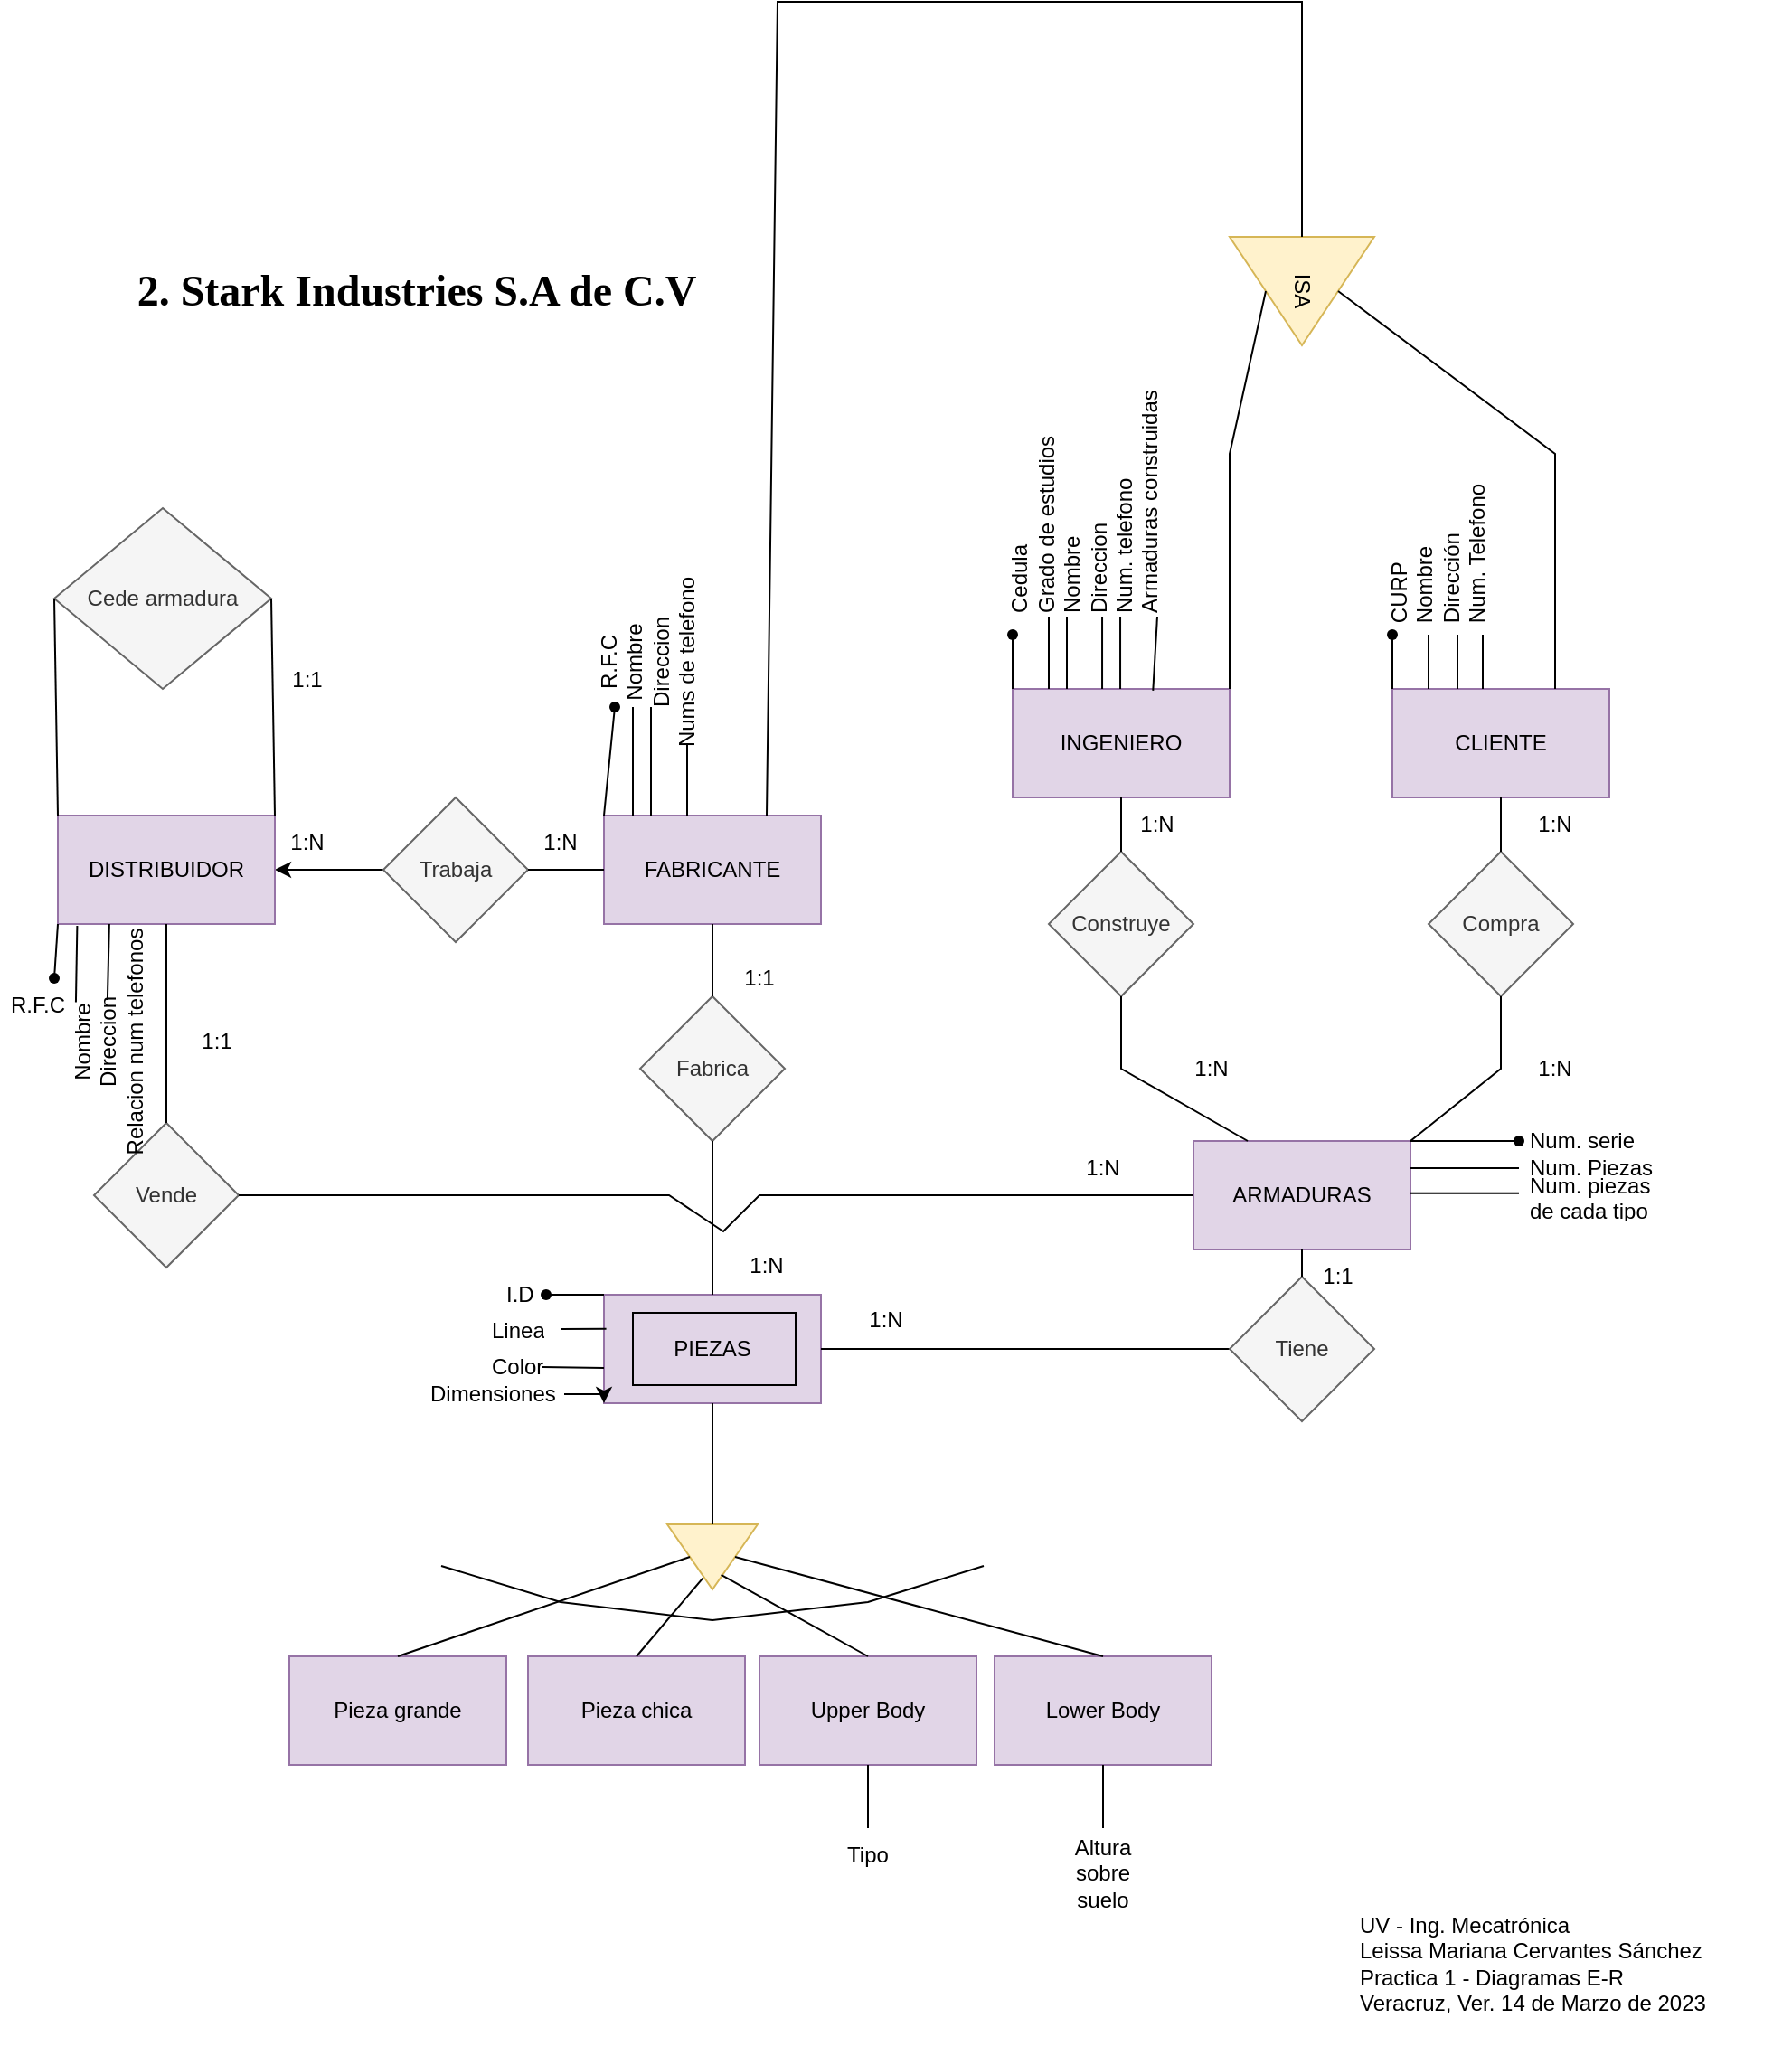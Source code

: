 <mxfile version="20.8.16" type="device"><diagram name="Página-1" id="n8ww2SVZyoyy_MRylzkf"><mxGraphModel dx="1815" dy="1663" grid="1" gridSize="10" guides="1" tooltips="1" connect="1" arrows="1" fold="1" page="1" pageScale="1" pageWidth="413" pageHeight="583" math="0" shadow="0"><root><mxCell id="0"/><mxCell id="1" parent="0"/><mxCell id="TxZ0YiIelBUZt2c2Kauk-1" value="FABRICANTE" style="rounded=0;whiteSpace=wrap;html=1;fillColor=#e1d5e7;strokeColor=#9673a6;" parent="1" vertex="1"><mxGeometry x="483" y="90" width="120" height="60" as="geometry"/></mxCell><mxCell id="TxZ0YiIelBUZt2c2Kauk-2" value="Fabrica" style="rhombus;whiteSpace=wrap;html=1;fillColor=#f5f5f5;fontColor=#333333;strokeColor=#666666;" parent="1" vertex="1"><mxGeometry x="503" y="190" width="80" height="80" as="geometry"/></mxCell><mxCell id="TxZ0YiIelBUZt2c2Kauk-3" value="PIEZAS" style="rounded=0;whiteSpace=wrap;html=1;fillColor=#e1d5e7;strokeColor=#9673a6;" parent="1" vertex="1"><mxGeometry x="483" y="355" width="120" height="60" as="geometry"/></mxCell><mxCell id="TxZ0YiIelBUZt2c2Kauk-4" value="" style="triangle;whiteSpace=wrap;html=1;rotation=90;fillColor=#fff2cc;strokeColor=#d6b656;" parent="1" vertex="1"><mxGeometry x="525" y="475" width="36" height="50" as="geometry"/></mxCell><mxCell id="TxZ0YiIelBUZt2c2Kauk-5" value="Pieza grande" style="rounded=0;whiteSpace=wrap;html=1;fillColor=#e1d5e7;strokeColor=#9673a6;" parent="1" vertex="1"><mxGeometry x="309" y="555" width="120" height="60" as="geometry"/></mxCell><mxCell id="TxZ0YiIelBUZt2c2Kauk-6" value="Pieza chica" style="whiteSpace=wrap;html=1;fillColor=#e1d5e7;strokeColor=#9673a6;" parent="1" vertex="1"><mxGeometry x="441" y="555" width="120" height="60" as="geometry"/></mxCell><mxCell id="TxZ0YiIelBUZt2c2Kauk-8" value="Upper Body" style="rounded=0;whiteSpace=wrap;html=1;fillColor=#e1d5e7;strokeColor=#9673a6;" parent="1" vertex="1"><mxGeometry x="569" y="555" width="120" height="60" as="geometry"/></mxCell><mxCell id="TxZ0YiIelBUZt2c2Kauk-9" value="Lower Body" style="rounded=0;whiteSpace=wrap;html=1;fillColor=#e1d5e7;strokeColor=#9673a6;" parent="1" vertex="1"><mxGeometry x="699" y="555" width="120" height="60" as="geometry"/></mxCell><mxCell id="TxZ0YiIelBUZt2c2Kauk-11" value="" style="endArrow=none;html=1;rounded=0;entryX=0.5;entryY=1;entryDx=0;entryDy=0;exitX=0.5;exitY=0;exitDx=0;exitDy=0;" parent="1" target="TxZ0YiIelBUZt2c2Kauk-4" edge="1"><mxGeometry width="50" height="50" relative="1" as="geometry"><mxPoint x="369" y="555" as="sourcePoint"/><mxPoint x="669" y="405" as="targetPoint"/></mxGeometry></mxCell><mxCell id="TxZ0YiIelBUZt2c2Kauk-12" value="" style="endArrow=none;html=1;rounded=0;exitX=0.828;exitY=0.607;exitDx=0;exitDy=0;exitPerimeter=0;entryX=0.5;entryY=0;entryDx=0;entryDy=0;" parent="1" source="TxZ0YiIelBUZt2c2Kauk-4" target="TxZ0YiIelBUZt2c2Kauk-6" edge="1"><mxGeometry width="50" height="50" relative="1" as="geometry"><mxPoint x="619" y="455" as="sourcePoint"/><mxPoint x="669" y="405" as="targetPoint"/></mxGeometry></mxCell><mxCell id="TxZ0YiIelBUZt2c2Kauk-13" value="" style="endArrow=none;html=1;rounded=0;exitX=0.777;exitY=0.404;exitDx=0;exitDy=0;exitPerimeter=0;entryX=0.5;entryY=0;entryDx=0;entryDy=0;" parent="1" source="TxZ0YiIelBUZt2c2Kauk-4" target="TxZ0YiIelBUZt2c2Kauk-8" edge="1"><mxGeometry width="50" height="50" relative="1" as="geometry"><mxPoint x="619" y="455" as="sourcePoint"/><mxPoint x="669" y="405" as="targetPoint"/></mxGeometry></mxCell><mxCell id="TxZ0YiIelBUZt2c2Kauk-14" value="" style="endArrow=none;html=1;rounded=0;exitX=0.5;exitY=0;exitDx=0;exitDy=0;entryX=0.5;entryY=0;entryDx=0;entryDy=0;" parent="1" source="TxZ0YiIelBUZt2c2Kauk-4" target="TxZ0YiIelBUZt2c2Kauk-9" edge="1"><mxGeometry width="50" height="50" relative="1" as="geometry"><mxPoint x="619" y="455" as="sourcePoint"/><mxPoint x="669" y="405" as="targetPoint"/></mxGeometry></mxCell><mxCell id="TxZ0YiIelBUZt2c2Kauk-15" value="" style="endArrow=none;html=1;rounded=0;" parent="1" edge="1"><mxGeometry width="50" height="50" relative="1" as="geometry"><mxPoint x="393" y="505" as="sourcePoint"/><mxPoint x="693" y="505" as="targetPoint"/><Array as="points"><mxPoint x="459" y="525"/><mxPoint x="543" y="535"/><mxPoint x="629" y="525"/></Array></mxGeometry></mxCell><mxCell id="TxZ0YiIelBUZt2c2Kauk-16" value="" style="endArrow=none;html=1;rounded=0;exitX=0.5;exitY=1;exitDx=0;exitDy=0;entryX=0;entryY=0.5;entryDx=0;entryDy=0;" parent="1" source="TxZ0YiIelBUZt2c2Kauk-3" target="TxZ0YiIelBUZt2c2Kauk-4" edge="1"><mxGeometry width="50" height="50" relative="1" as="geometry"><mxPoint x="543.0" y="450" as="sourcePoint"/><mxPoint x="659" y="355" as="targetPoint"/></mxGeometry></mxCell><mxCell id="TxZ0YiIelBUZt2c2Kauk-17" value="" style="endArrow=none;html=1;rounded=0;exitX=0.5;exitY=0;exitDx=0;exitDy=0;entryX=0.5;entryY=1;entryDx=0;entryDy=0;" parent="1" source="TxZ0YiIelBUZt2c2Kauk-3" target="TxZ0YiIelBUZt2c2Kauk-2" edge="1"><mxGeometry width="50" height="50" relative="1" as="geometry"><mxPoint x="609" y="370" as="sourcePoint"/><mxPoint x="659" y="320" as="targetPoint"/></mxGeometry></mxCell><mxCell id="TxZ0YiIelBUZt2c2Kauk-18" value="" style="endArrow=none;html=1;rounded=0;exitX=0.5;exitY=0;exitDx=0;exitDy=0;entryX=0.5;entryY=1;entryDx=0;entryDy=0;" parent="1" source="TxZ0YiIelBUZt2c2Kauk-2" target="TxZ0YiIelBUZt2c2Kauk-1" edge="1"><mxGeometry width="50" height="50" relative="1" as="geometry"><mxPoint x="609" y="370" as="sourcePoint"/><mxPoint x="659" y="320" as="targetPoint"/></mxGeometry></mxCell><mxCell id="TxZ0YiIelBUZt2c2Kauk-19" value="" style="endArrow=none;html=1;rounded=0;exitX=1;exitY=0.5;exitDx=0;exitDy=0;" parent="1" source="TxZ0YiIelBUZt2c2Kauk-3" target="TxZ0YiIelBUZt2c2Kauk-20" edge="1"><mxGeometry width="50" height="50" relative="1" as="geometry"><mxPoint x="609" y="370" as="sourcePoint"/><mxPoint x="689" y="370" as="targetPoint"/></mxGeometry></mxCell><mxCell id="TxZ0YiIelBUZt2c2Kauk-20" value="Tiene" style="rhombus;whiteSpace=wrap;html=1;fillColor=#f5f5f5;fontColor=#333333;strokeColor=#666666;" parent="1" vertex="1"><mxGeometry x="829" y="345" width="80" height="80" as="geometry"/></mxCell><mxCell id="TxZ0YiIelBUZt2c2Kauk-21" value="ARMADURAS" style="rounded=0;whiteSpace=wrap;html=1;fillColor=#e1d5e7;strokeColor=#9673a6;" parent="1" vertex="1"><mxGeometry x="809" y="270" width="120" height="60" as="geometry"/></mxCell><mxCell id="TxZ0YiIelBUZt2c2Kauk-22" value="" style="endArrow=none;html=1;rounded=0;exitX=0.5;exitY=0;exitDx=0;exitDy=0;entryX=0.5;entryY=1;entryDx=0;entryDy=0;" parent="1" source="TxZ0YiIelBUZt2c2Kauk-20" target="TxZ0YiIelBUZt2c2Kauk-21" edge="1"><mxGeometry width="50" height="50" relative="1" as="geometry"><mxPoint x="609" y="370" as="sourcePoint"/><mxPoint x="659" y="320" as="targetPoint"/></mxGeometry></mxCell><mxCell id="TxZ0YiIelBUZt2c2Kauk-23" value="INGENIERO" style="rounded=0;whiteSpace=wrap;html=1;fillColor=#e1d5e7;strokeColor=#9673a6;" parent="1" vertex="1"><mxGeometry x="709" y="20" width="120" height="60" as="geometry"/></mxCell><mxCell id="TxZ0YiIelBUZt2c2Kauk-24" value="CLIENTE" style="rounded=0;whiteSpace=wrap;html=1;fillColor=#e1d5e7;strokeColor=#9673a6;" parent="1" vertex="1"><mxGeometry x="919" y="20" width="120" height="60" as="geometry"/></mxCell><mxCell id="TxZ0YiIelBUZt2c2Kauk-25" value="Construye" style="rhombus;whiteSpace=wrap;html=1;fillColor=#f5f5f5;fontColor=#333333;strokeColor=#666666;" parent="1" vertex="1"><mxGeometry x="729" y="110" width="80" height="80" as="geometry"/></mxCell><mxCell id="TxZ0YiIelBUZt2c2Kauk-26" value="Compra" style="rhombus;whiteSpace=wrap;html=1;fillColor=#f5f5f5;fontColor=#333333;strokeColor=#666666;" parent="1" vertex="1"><mxGeometry x="939" y="110" width="80" height="80" as="geometry"/></mxCell><mxCell id="TxZ0YiIelBUZt2c2Kauk-27" value="" style="endArrow=none;html=1;rounded=0;entryX=0.5;entryY=1;entryDx=0;entryDy=0;exitX=0.25;exitY=0;exitDx=0;exitDy=0;" parent="1" source="TxZ0YiIelBUZt2c2Kauk-21" target="TxZ0YiIelBUZt2c2Kauk-25" edge="1"><mxGeometry width="50" height="50" relative="1" as="geometry"><mxPoint x="609" y="370" as="sourcePoint"/><mxPoint x="659" y="320" as="targetPoint"/><Array as="points"><mxPoint x="769" y="230"/></Array></mxGeometry></mxCell><mxCell id="TxZ0YiIelBUZt2c2Kauk-30" value="" style="endArrow=none;html=1;rounded=0;entryX=0.5;entryY=1;entryDx=0;entryDy=0;exitX=1;exitY=0;exitDx=0;exitDy=0;" parent="1" source="TxZ0YiIelBUZt2c2Kauk-21" target="TxZ0YiIelBUZt2c2Kauk-26" edge="1"><mxGeometry width="50" height="50" relative="1" as="geometry"><mxPoint x="609" y="370" as="sourcePoint"/><mxPoint x="659" y="320" as="targetPoint"/><Array as="points"><mxPoint x="979" y="230"/></Array></mxGeometry></mxCell><mxCell id="TxZ0YiIelBUZt2c2Kauk-31" value="" style="endArrow=none;html=1;rounded=0;entryX=0.5;entryY=1;entryDx=0;entryDy=0;exitX=0.5;exitY=0;exitDx=0;exitDy=0;" parent="1" source="TxZ0YiIelBUZt2c2Kauk-26" target="TxZ0YiIelBUZt2c2Kauk-24" edge="1"><mxGeometry width="50" height="50" relative="1" as="geometry"><mxPoint x="609" y="370" as="sourcePoint"/><mxPoint x="659" y="320" as="targetPoint"/></mxGeometry></mxCell><mxCell id="TxZ0YiIelBUZt2c2Kauk-33" value="" style="endArrow=none;html=1;rounded=0;entryX=0.5;entryY=1;entryDx=0;entryDy=0;" parent="1" source="TxZ0YiIelBUZt2c2Kauk-25" target="TxZ0YiIelBUZt2c2Kauk-23" edge="1"><mxGeometry width="50" height="50" relative="1" as="geometry"><mxPoint x="609" y="370" as="sourcePoint"/><mxPoint x="659" y="320" as="targetPoint"/></mxGeometry></mxCell><mxCell id="TxZ0YiIelBUZt2c2Kauk-37" value="" style="edgeStyle=orthogonalEdgeStyle;rounded=0;orthogonalLoop=1;jettySize=auto;html=1;" parent="1" source="TxZ0YiIelBUZt2c2Kauk-34" target="TxZ0YiIelBUZt2c2Kauk-36" edge="1"><mxGeometry relative="1" as="geometry"/></mxCell><mxCell id="TxZ0YiIelBUZt2c2Kauk-34" value="Trabaja" style="rhombus;whiteSpace=wrap;html=1;fillColor=#f5f5f5;fontColor=#333333;strokeColor=#666666;" parent="1" vertex="1"><mxGeometry x="361" y="80" width="80" height="80" as="geometry"/></mxCell><mxCell id="TxZ0YiIelBUZt2c2Kauk-35" value="" style="endArrow=none;html=1;rounded=0;entryX=1;entryY=0.5;entryDx=0;entryDy=0;exitX=0;exitY=0.5;exitDx=0;exitDy=0;" parent="1" source="TxZ0YiIelBUZt2c2Kauk-1" target="TxZ0YiIelBUZt2c2Kauk-34" edge="1"><mxGeometry width="50" height="50" relative="1" as="geometry"><mxPoint x="199" y="350" as="sourcePoint"/><mxPoint x="249" y="300" as="targetPoint"/></mxGeometry></mxCell><mxCell id="TxZ0YiIelBUZt2c2Kauk-36" value="DISTRIBUIDOR" style="whiteSpace=wrap;html=1;fillColor=#e1d5e7;strokeColor=#9673a6;" parent="1" vertex="1"><mxGeometry x="181" y="90" width="120" height="60" as="geometry"/></mxCell><mxCell id="TxZ0YiIelBUZt2c2Kauk-38" value="Vende" style="rhombus;whiteSpace=wrap;html=1;fillColor=#f5f5f5;fontColor=#333333;strokeColor=#666666;" parent="1" vertex="1"><mxGeometry x="201" y="260" width="80" height="80" as="geometry"/></mxCell><mxCell id="TxZ0YiIelBUZt2c2Kauk-39" value="" style="endArrow=none;html=1;rounded=0;exitX=1;exitY=0.5;exitDx=0;exitDy=0;entryX=0;entryY=0.5;entryDx=0;entryDy=0;" parent="1" source="TxZ0YiIelBUZt2c2Kauk-38" target="TxZ0YiIelBUZt2c2Kauk-21" edge="1"><mxGeometry width="50" height="50" relative="1" as="geometry"><mxPoint x="649" y="410" as="sourcePoint"/><mxPoint x="699" y="360" as="targetPoint"/><Array as="points"><mxPoint x="519" y="300"/><mxPoint x="549" y="320"/><mxPoint x="569" y="300"/></Array></mxGeometry></mxCell><mxCell id="TxZ0YiIelBUZt2c2Kauk-42" value="" style="endArrow=none;html=1;rounded=0;entryX=0.5;entryY=1;entryDx=0;entryDy=0;exitX=0.5;exitY=0;exitDx=0;exitDy=0;" parent="1" source="TxZ0YiIelBUZt2c2Kauk-38" target="TxZ0YiIelBUZt2c2Kauk-36" edge="1"><mxGeometry width="50" height="50" relative="1" as="geometry"><mxPoint x="649" y="410" as="sourcePoint"/><mxPoint x="699" y="360" as="targetPoint"/></mxGeometry></mxCell><mxCell id="TxZ0YiIelBUZt2c2Kauk-43" value="Cede armadura" style="rhombus;whiteSpace=wrap;html=1;fillColor=#f5f5f5;fontColor=#333333;strokeColor=#666666;" parent="1" vertex="1"><mxGeometry x="179" y="-80" width="120" height="100" as="geometry"/></mxCell><mxCell id="TxZ0YiIelBUZt2c2Kauk-44" value="" style="endArrow=none;html=1;rounded=0;entryX=0;entryY=0.5;entryDx=0;entryDy=0;exitX=0;exitY=0;exitDx=0;exitDy=0;" parent="1" source="TxZ0YiIelBUZt2c2Kauk-36" target="TxZ0YiIelBUZt2c2Kauk-43" edge="1"><mxGeometry width="50" height="50" relative="1" as="geometry"><mxPoint x="649" y="210" as="sourcePoint"/><mxPoint x="699" y="160" as="targetPoint"/></mxGeometry></mxCell><mxCell id="TxZ0YiIelBUZt2c2Kauk-45" value="" style="endArrow=none;html=1;rounded=0;entryX=1;entryY=0.5;entryDx=0;entryDy=0;exitX=1;exitY=0;exitDx=0;exitDy=0;" parent="1" source="TxZ0YiIelBUZt2c2Kauk-36" target="TxZ0YiIelBUZt2c2Kauk-43" edge="1"><mxGeometry width="50" height="50" relative="1" as="geometry"><mxPoint x="649" y="210" as="sourcePoint"/><mxPoint x="699" y="160" as="targetPoint"/></mxGeometry></mxCell><mxCell id="TxZ0YiIelBUZt2c2Kauk-46" value="" style="shape=waypoint;sketch=0;fillStyle=solid;size=6;pointerEvents=1;points=[];fillColor=none;resizable=0;rotatable=0;perimeter=centerPerimeter;snapToPoint=1;" parent="1" vertex="1"><mxGeometry x="479" y="20" width="20" height="20" as="geometry"/></mxCell><mxCell id="TxZ0YiIelBUZt2c2Kauk-47" value="" style="shape=waypoint;sketch=0;fillStyle=solid;size=6;pointerEvents=1;points=[];fillColor=none;resizable=0;rotatable=0;perimeter=centerPerimeter;snapToPoint=1;" parent="1" vertex="1"><mxGeometry x="169" y="170" width="20" height="20" as="geometry"/></mxCell><mxCell id="TxZ0YiIelBUZt2c2Kauk-48" value="" style="shape=waypoint;sketch=0;fillStyle=solid;size=6;pointerEvents=1;points=[];fillColor=none;resizable=0;rotatable=0;perimeter=centerPerimeter;snapToPoint=1;" parent="1" vertex="1"><mxGeometry x="699" y="-20" width="20" height="20" as="geometry"/></mxCell><mxCell id="TxZ0YiIelBUZt2c2Kauk-49" value="" style="shape=waypoint;sketch=0;fillStyle=solid;size=6;pointerEvents=1;points=[];fillColor=none;resizable=0;rotatable=0;perimeter=centerPerimeter;snapToPoint=1;" parent="1" vertex="1"><mxGeometry x="909" y="-20" width="20" height="20" as="geometry"/></mxCell><mxCell id="TxZ0YiIelBUZt2c2Kauk-50" value="" style="shape=waypoint;sketch=0;fillStyle=solid;size=6;pointerEvents=1;points=[];fillColor=none;resizable=0;rotatable=0;perimeter=centerPerimeter;snapToPoint=1;" parent="1" vertex="1"><mxGeometry x="979" y="260" width="20" height="20" as="geometry"/></mxCell><mxCell id="TxZ0YiIelBUZt2c2Kauk-51" value="" style="shape=waypoint;sketch=0;fillStyle=solid;size=6;pointerEvents=1;points=[];fillColor=none;resizable=0;rotatable=0;perimeter=centerPerimeter;snapToPoint=1;" parent="1" vertex="1"><mxGeometry x="441" y="345" width="20" height="20" as="geometry"/></mxCell><mxCell id="TxZ0YiIelBUZt2c2Kauk-53" value="" style="endArrow=none;html=1;rounded=0;exitX=0;exitY=1;exitDx=0;exitDy=0;entryX=0.709;entryY=0.678;entryDx=0;entryDy=0;entryPerimeter=0;" parent="1" source="TxZ0YiIelBUZt2c2Kauk-36" target="TxZ0YiIelBUZt2c2Kauk-47" edge="1"><mxGeometry relative="1" as="geometry"><mxPoint x="539" y="280" as="sourcePoint"/><mxPoint x="699" y="280" as="targetPoint"/></mxGeometry></mxCell><mxCell id="TxZ0YiIelBUZt2c2Kauk-54" value="R.F.C" style="text;strokeColor=none;fillColor=none;align=left;verticalAlign=middle;spacingLeft=4;spacingRight=4;overflow=hidden;points=[[0,0.5],[1,0.5]];portConstraint=eastwest;rotatable=0;whiteSpace=wrap;html=1;" parent="1" vertex="1"><mxGeometry x="149" y="180" width="40" height="30" as="geometry"/></mxCell><mxCell id="TxZ0YiIelBUZt2c2Kauk-55" value="" style="endArrow=none;html=1;rounded=0;entryX=0;entryY=0;entryDx=0;entryDy=0;exitX=0.524;exitY=0.715;exitDx=0;exitDy=0;exitPerimeter=0;" parent="1" source="TxZ0YiIelBUZt2c2Kauk-46" target="TxZ0YiIelBUZt2c2Kauk-1" edge="1"><mxGeometry width="50" height="50" relative="1" as="geometry"><mxPoint x="589" y="310" as="sourcePoint"/><mxPoint x="639" y="260" as="targetPoint"/></mxGeometry></mxCell><mxCell id="TxZ0YiIelBUZt2c2Kauk-56" value="" style="endArrow=none;html=1;rounded=0;exitX=0.535;exitY=0.669;exitDx=0;exitDy=0;exitPerimeter=0;entryX=0;entryY=0;entryDx=0;entryDy=0;" parent="1" source="TxZ0YiIelBUZt2c2Kauk-51" target="TxZ0YiIelBUZt2c2Kauk-3" edge="1"><mxGeometry width="50" height="50" relative="1" as="geometry"><mxPoint x="589" y="310" as="sourcePoint"/><mxPoint x="639" y="260" as="targetPoint"/></mxGeometry></mxCell><mxCell id="TxZ0YiIelBUZt2c2Kauk-57" value="" style="endArrow=none;html=1;rounded=0;entryX=0.635;entryY=0.77;entryDx=0;entryDy=0;entryPerimeter=0;exitX=0;exitY=0;exitDx=0;exitDy=0;" parent="1" source="TxZ0YiIelBUZt2c2Kauk-23" target="TxZ0YiIelBUZt2c2Kauk-48" edge="1"><mxGeometry width="50" height="50" relative="1" as="geometry"><mxPoint x="589" y="310" as="sourcePoint"/><mxPoint x="639" y="260" as="targetPoint"/></mxGeometry></mxCell><mxCell id="TxZ0YiIelBUZt2c2Kauk-58" value="" style="endArrow=none;html=1;rounded=0;entryX=0.172;entryY=0.696;entryDx=0;entryDy=0;entryPerimeter=0;exitX=0;exitY=0;exitDx=0;exitDy=0;" parent="1" source="TxZ0YiIelBUZt2c2Kauk-24" target="TxZ0YiIelBUZt2c2Kauk-49" edge="1"><mxGeometry width="50" height="50" relative="1" as="geometry"><mxPoint x="589" y="310" as="sourcePoint"/><mxPoint x="639" y="260" as="targetPoint"/></mxGeometry></mxCell><mxCell id="TxZ0YiIelBUZt2c2Kauk-59" value="" style="endArrow=none;html=1;rounded=0;exitX=0.746;exitY=0.585;exitDx=0;exitDy=0;exitPerimeter=0;entryX=1;entryY=0;entryDx=0;entryDy=0;" parent="1" source="TxZ0YiIelBUZt2c2Kauk-50" target="TxZ0YiIelBUZt2c2Kauk-21" edge="1"><mxGeometry width="50" height="50" relative="1" as="geometry"><mxPoint x="589" y="310" as="sourcePoint"/><mxPoint x="639" y="260" as="targetPoint"/></mxGeometry></mxCell><mxCell id="TxZ0YiIelBUZt2c2Kauk-60" value="I.D&lt;br&gt;" style="text;strokeColor=none;fillColor=none;align=left;verticalAlign=middle;spacingLeft=4;spacingRight=4;overflow=hidden;points=[[0,0.5],[1,0.5]];portConstraint=eastwest;rotatable=0;whiteSpace=wrap;html=1;" parent="1" vertex="1"><mxGeometry x="423" y="340" width="80" height="30" as="geometry"/></mxCell><mxCell id="TxZ0YiIelBUZt2c2Kauk-61" value="Linea" style="text;strokeColor=none;fillColor=none;align=left;verticalAlign=middle;spacingLeft=4;spacingRight=4;overflow=hidden;points=[[0,0.5],[1,0.5]];portConstraint=eastwest;rotatable=0;whiteSpace=wrap;html=1;" parent="1" vertex="1"><mxGeometry x="415" y="365" width="46" height="20" as="geometry"/></mxCell><mxCell id="TxZ0YiIelBUZt2c2Kauk-63" value="" style="endArrow=none;html=1;rounded=0;entryX=0.766;entryY=1.131;entryDx=0;entryDy=0;entryPerimeter=0;" parent="1" target="TxZ0YiIelBUZt2c2Kauk-60" edge="1"><mxGeometry width="50" height="50" relative="1" as="geometry"><mxPoint x="459" y="374" as="sourcePoint"/><mxPoint x="639" y="230" as="targetPoint"/></mxGeometry></mxCell><mxCell id="TxZ0YiIelBUZt2c2Kauk-64" value="Color" style="text;strokeColor=none;fillColor=none;align=left;verticalAlign=middle;spacingLeft=4;spacingRight=4;overflow=hidden;points=[[0,0.5],[1,0.5]];portConstraint=eastwest;rotatable=0;whiteSpace=wrap;html=1;" parent="1" vertex="1"><mxGeometry x="415" y="380" width="40" height="30" as="geometry"/></mxCell><mxCell id="TxZ0YiIelBUZt2c2Kauk-68" style="edgeStyle=orthogonalEdgeStyle;rounded=0;orthogonalLoop=1;jettySize=auto;html=1;exitX=1;exitY=0.5;exitDx=0;exitDy=0;entryX=0;entryY=1;entryDx=0;entryDy=0;" parent="1" source="TxZ0YiIelBUZt2c2Kauk-66" target="TxZ0YiIelBUZt2c2Kauk-3" edge="1"><mxGeometry relative="1" as="geometry"/></mxCell><mxCell id="TxZ0YiIelBUZt2c2Kauk-66" value="Dimensiones" style="text;strokeColor=none;fillColor=none;align=left;verticalAlign=middle;spacingLeft=4;spacingRight=4;overflow=hidden;points=[[0,0.5],[1,0.5]];portConstraint=eastwest;rotatable=0;whiteSpace=wrap;html=1;" parent="1" vertex="1"><mxGeometry x="381" y="395" width="80" height="30" as="geometry"/></mxCell><mxCell id="TxZ0YiIelBUZt2c2Kauk-69" value="Num. serie" style="text;strokeColor=none;fillColor=none;align=left;verticalAlign=middle;spacingLeft=4;spacingRight=4;overflow=hidden;points=[[0,0.5],[1,0.5]];portConstraint=eastwest;rotatable=0;whiteSpace=wrap;html=1;" parent="1" vertex="1"><mxGeometry x="989" y="255" width="80" height="30" as="geometry"/></mxCell><mxCell id="TxZ0YiIelBUZt2c2Kauk-70" value="Num. Piezas" style="text;strokeColor=none;fillColor=none;align=left;verticalAlign=middle;spacingLeft=4;spacingRight=4;overflow=hidden;points=[[0,0.5],[1,0.5]];portConstraint=eastwest;rotatable=0;whiteSpace=wrap;html=1;" parent="1" vertex="1"><mxGeometry x="989" y="270" width="80" height="30" as="geometry"/></mxCell><mxCell id="TxZ0YiIelBUZt2c2Kauk-71" value="Num. piezas de cada tipo" style="text;strokeColor=none;fillColor=none;align=left;verticalAlign=middle;spacingLeft=4;spacingRight=4;overflow=hidden;points=[[0,0.5],[1,0.5]];portConstraint=eastwest;rotatable=0;whiteSpace=wrap;html=1;" parent="1" vertex="1"><mxGeometry x="989" y="285" width="80" height="30" as="geometry"/></mxCell><mxCell id="TxZ0YiIelBUZt2c2Kauk-72" value="" style="endArrow=none;html=1;rounded=0;exitX=1;exitY=0.25;exitDx=0;exitDy=0;entryX=0;entryY=0.5;entryDx=0;entryDy=0;" parent="1" source="TxZ0YiIelBUZt2c2Kauk-21" target="TxZ0YiIelBUZt2c2Kauk-70" edge="1"><mxGeometry width="50" height="50" relative="1" as="geometry"><mxPoint x="589" y="270" as="sourcePoint"/><mxPoint x="639" y="220" as="targetPoint"/></mxGeometry></mxCell><mxCell id="TxZ0YiIelBUZt2c2Kauk-73" value="" style="endArrow=none;html=1;rounded=0;exitX=1;exitY=0.25;exitDx=0;exitDy=0;entryX=0;entryY=0.5;entryDx=0;entryDy=0;" parent="1" edge="1"><mxGeometry width="50" height="50" relative="1" as="geometry"><mxPoint x="929" y="298.89" as="sourcePoint"/><mxPoint x="989" y="298.89" as="targetPoint"/></mxGeometry></mxCell><mxCell id="TxZ0YiIelBUZt2c2Kauk-75" value="Nombre&lt;br&gt;Direccion&lt;br&gt;Relacion num telefonos" style="text;html=1;strokeColor=none;fillColor=none;align=center;verticalAlign=middle;whiteSpace=wrap;rounded=0;rotation=-90;" parent="1" vertex="1"><mxGeometry x="129" y="200" width="160" height="30" as="geometry"/></mxCell><mxCell id="TxZ0YiIelBUZt2c2Kauk-76" value="" style="endArrow=none;html=1;rounded=0;entryX=0.9;entryY=-0.077;entryDx=0;entryDy=0;entryPerimeter=0;exitX=0.636;exitY=-0.101;exitDx=0;exitDy=0;exitPerimeter=0;" parent="1" source="TxZ0YiIelBUZt2c2Kauk-75" target="TxZ0YiIelBUZt2c2Kauk-75" edge="1"><mxGeometry width="50" height="50" relative="1" as="geometry"><mxPoint x="339" y="210" as="sourcePoint"/><mxPoint x="639" y="200" as="targetPoint"/></mxGeometry></mxCell><mxCell id="TxZ0YiIelBUZt2c2Kauk-77" value="" style="endArrow=none;html=1;rounded=0;entryX=0.9;entryY=-0.077;entryDx=0;entryDy=0;entryPerimeter=0;exitX=0.636;exitY=-0.101;exitDx=0;exitDy=0;exitPerimeter=0;" parent="1" edge="1"><mxGeometry width="50" height="50" relative="1" as="geometry"><mxPoint x="208.44" y="192" as="sourcePoint"/><mxPoint x="209.44" y="150" as="targetPoint"/><Array as="points"/></mxGeometry></mxCell><mxCell id="TxZ0YiIelBUZt2c2Kauk-78" value="ISA" style="triangle;whiteSpace=wrap;html=1;rotation=90;fillColor=#fff2cc;strokeColor=#d6b656;" parent="1" vertex="1"><mxGeometry x="839" y="-240" width="60" height="80" as="geometry"/></mxCell><mxCell id="TxZ0YiIelBUZt2c2Kauk-79" value="" style="endArrow=none;html=1;rounded=0;entryX=0.5;entryY=1;entryDx=0;entryDy=0;exitX=1;exitY=0;exitDx=0;exitDy=0;" parent="1" source="TxZ0YiIelBUZt2c2Kauk-23" target="TxZ0YiIelBUZt2c2Kauk-78" edge="1"><mxGeometry width="50" height="50" relative="1" as="geometry"><mxPoint x="589" y="-20" as="sourcePoint"/><mxPoint x="639" y="-70" as="targetPoint"/><Array as="points"><mxPoint x="829" y="-110"/></Array></mxGeometry></mxCell><mxCell id="TxZ0YiIelBUZt2c2Kauk-80" value="" style="endArrow=none;html=1;rounded=0;entryX=0.5;entryY=0;entryDx=0;entryDy=0;exitX=0.75;exitY=0;exitDx=0;exitDy=0;" parent="1" source="TxZ0YiIelBUZt2c2Kauk-24" target="TxZ0YiIelBUZt2c2Kauk-78" edge="1"><mxGeometry width="50" height="50" relative="1" as="geometry"><mxPoint x="589" y="-20" as="sourcePoint"/><mxPoint x="639" y="-70" as="targetPoint"/><Array as="points"><mxPoint x="1009" y="-110"/></Array></mxGeometry></mxCell><mxCell id="TxZ0YiIelBUZt2c2Kauk-81" value="R.F.C&lt;br&gt;Nombre&lt;br&gt;Direccion&lt;br&gt;Nums de telefono" style="text;html=1;strokeColor=none;fillColor=none;align=center;verticalAlign=middle;whiteSpace=wrap;rounded=0;rotation=-90;" parent="1" vertex="1"><mxGeometry x="423" y="-10" width="168" height="30" as="geometry"/></mxCell><mxCell id="TxZ0YiIelBUZt2c2Kauk-83" value="" style="endArrow=none;html=1;rounded=0;" parent="1" edge="1"><mxGeometry width="50" height="50" relative="1" as="geometry"><mxPoint x="499" y="90" as="sourcePoint"/><mxPoint x="499" y="30" as="targetPoint"/></mxGeometry></mxCell><mxCell id="TxZ0YiIelBUZt2c2Kauk-84" value="" style="endArrow=none;html=1;rounded=0;" parent="1" edge="1"><mxGeometry width="50" height="50" relative="1" as="geometry"><mxPoint x="509" y="90" as="sourcePoint"/><mxPoint x="509" y="30" as="targetPoint"/></mxGeometry></mxCell><mxCell id="TxZ0YiIelBUZt2c2Kauk-85" value="" style="endArrow=none;html=1;rounded=0;" parent="1" edge="1"><mxGeometry width="50" height="50" relative="1" as="geometry"><mxPoint x="529" y="90" as="sourcePoint"/><mxPoint x="529" y="50" as="targetPoint"/></mxGeometry></mxCell><mxCell id="TxZ0YiIelBUZt2c2Kauk-86" value="Cedula&lt;br&gt;Grado de estudios&lt;br&gt;Nombre&lt;br&gt;Direccion&lt;br&gt;Num. telefono&lt;br&gt;Armaduras construidas" style="text;html=1;strokeColor=none;fillColor=none;align=left;verticalAlign=middle;whiteSpace=wrap;rounded=0;rotation=-90;" parent="1" vertex="1"><mxGeometry x="649" y="-160" width="200" height="80" as="geometry"/></mxCell><mxCell id="TxZ0YiIelBUZt2c2Kauk-87" value="" style="endArrow=none;html=1;rounded=0;" parent="1" edge="1"><mxGeometry width="50" height="50" relative="1" as="geometry"><mxPoint x="729" y="20" as="sourcePoint"/><mxPoint x="729" y="-20" as="targetPoint"/></mxGeometry></mxCell><mxCell id="TxZ0YiIelBUZt2c2Kauk-88" value="" style="endArrow=none;html=1;rounded=0;" parent="1" edge="1"><mxGeometry width="50" height="50" relative="1" as="geometry"><mxPoint x="739" y="20" as="sourcePoint"/><mxPoint x="739" y="-20" as="targetPoint"/></mxGeometry></mxCell><mxCell id="TxZ0YiIelBUZt2c2Kauk-89" value="" style="endArrow=none;html=1;rounded=0;" parent="1" edge="1"><mxGeometry width="50" height="50" relative="1" as="geometry"><mxPoint x="758.52" y="20" as="sourcePoint"/><mxPoint x="758.52" y="-20" as="targetPoint"/></mxGeometry></mxCell><mxCell id="TxZ0YiIelBUZt2c2Kauk-90" value="" style="endArrow=none;html=1;rounded=0;" parent="1" edge="1"><mxGeometry width="50" height="50" relative="1" as="geometry"><mxPoint x="768.52" y="20" as="sourcePoint"/><mxPoint x="768.52" y="-20" as="targetPoint"/></mxGeometry></mxCell><mxCell id="TxZ0YiIelBUZt2c2Kauk-91" value="" style="endArrow=none;html=1;rounded=0;exitX=0.647;exitY=0.016;exitDx=0;exitDy=0;exitPerimeter=0;" parent="1" source="TxZ0YiIelBUZt2c2Kauk-23" edge="1"><mxGeometry width="50" height="50" relative="1" as="geometry"><mxPoint x="789" y="10" as="sourcePoint"/><mxPoint x="789" y="-20" as="targetPoint"/></mxGeometry></mxCell><mxCell id="TxZ0YiIelBUZt2c2Kauk-92" value="&lt;div style=&quot;text-align: left;&quot;&gt;&lt;span style=&quot;background-color: initial;&quot;&gt;CURP&lt;/span&gt;&lt;/div&gt;&lt;div style=&quot;text-align: left;&quot;&gt;&lt;span style=&quot;background-color: initial;&quot;&gt;Nombre&lt;/span&gt;&lt;/div&gt;&lt;div style=&quot;text-align: left;&quot;&gt;&lt;span style=&quot;background-color: initial;&quot;&gt;Dirección&lt;/span&gt;&lt;/div&gt;&lt;div style=&quot;text-align: left;&quot;&gt;&lt;span style=&quot;background-color: initial;&quot;&gt;Num. Telefono&lt;/span&gt;&lt;/div&gt;" style="text;html=1;strokeColor=none;fillColor=none;align=center;verticalAlign=middle;whiteSpace=wrap;rounded=0;rotation=-90;" parent="1" vertex="1"><mxGeometry x="889" y="-70" width="110" height="30" as="geometry"/></mxCell><mxCell id="TxZ0YiIelBUZt2c2Kauk-95" value="" style="endArrow=none;html=1;rounded=0;" parent="1" edge="1"><mxGeometry width="50" height="50" relative="1" as="geometry"><mxPoint x="955" y="20" as="sourcePoint"/><mxPoint x="955" y="-10" as="targetPoint"/></mxGeometry></mxCell><mxCell id="TxZ0YiIelBUZt2c2Kauk-96" value="" style="endArrow=none;html=1;rounded=0;" parent="1" edge="1"><mxGeometry width="50" height="50" relative="1" as="geometry"><mxPoint x="939" y="20" as="sourcePoint"/><mxPoint x="939" y="-10" as="targetPoint"/></mxGeometry></mxCell><mxCell id="TxZ0YiIelBUZt2c2Kauk-97" value="" style="endArrow=none;html=1;rounded=0;" parent="1" edge="1"><mxGeometry width="50" height="50" relative="1" as="geometry"><mxPoint x="969" y="20" as="sourcePoint"/><mxPoint x="969" y="-10" as="targetPoint"/></mxGeometry></mxCell><mxCell id="TxZ0YiIelBUZt2c2Kauk-98" value="" style="endArrow=none;html=1;rounded=0;exitX=0.75;exitY=0;exitDx=0;exitDy=0;entryX=0;entryY=0.5;entryDx=0;entryDy=0;" parent="1" source="TxZ0YiIelBUZt2c2Kauk-1" target="TxZ0YiIelBUZt2c2Kauk-78" edge="1"><mxGeometry width="50" height="50" relative="1" as="geometry"><mxPoint x="569" y="110" as="sourcePoint"/><mxPoint x="573" y="-290" as="targetPoint"/><Array as="points"><mxPoint x="579" y="-360"/><mxPoint x="869" y="-360"/></Array></mxGeometry></mxCell><mxCell id="Y0RPONIp6e-tBKVmCbJJ-2" value="" style="endArrow=none;html=1;rounded=0;" parent="1" edge="1"><mxGeometry width="50" height="50" relative="1" as="geometry"><mxPoint x="449" y="395" as="sourcePoint"/><mxPoint x="483" y="395.48" as="targetPoint"/></mxGeometry></mxCell><mxCell id="Y0RPONIp6e-tBKVmCbJJ-3" value="" style="endArrow=none;html=1;rounded=0;entryX=0.5;entryY=1;entryDx=0;entryDy=0;" parent="1" target="TxZ0YiIelBUZt2c2Kauk-8" edge="1"><mxGeometry width="50" height="50" relative="1" as="geometry"><mxPoint x="629" y="650" as="sourcePoint"/><mxPoint x="589" y="480" as="targetPoint"/></mxGeometry></mxCell><mxCell id="Y0RPONIp6e-tBKVmCbJJ-4" value="" style="endArrow=none;html=1;rounded=0;entryX=0.5;entryY=1;entryDx=0;entryDy=0;" parent="1" target="TxZ0YiIelBUZt2c2Kauk-9" edge="1"><mxGeometry width="50" height="50" relative="1" as="geometry"><mxPoint x="759" y="650" as="sourcePoint"/><mxPoint x="589" y="480" as="targetPoint"/></mxGeometry></mxCell><mxCell id="Y0RPONIp6e-tBKVmCbJJ-5" value="Tipo" style="text;html=1;strokeColor=none;fillColor=none;align=center;verticalAlign=middle;whiteSpace=wrap;rounded=0;" parent="1" vertex="1"><mxGeometry x="599" y="650" width="60" height="30" as="geometry"/></mxCell><mxCell id="Y0RPONIp6e-tBKVmCbJJ-6" value="Altura sobre suelo" style="text;html=1;strokeColor=none;fillColor=none;align=center;verticalAlign=middle;whiteSpace=wrap;rounded=0;" parent="1" vertex="1"><mxGeometry x="729" y="660" width="60" height="30" as="geometry"/></mxCell><mxCell id="Y0RPONIp6e-tBKVmCbJJ-7" value="1:1" style="text;html=1;strokeColor=none;fillColor=none;align=center;verticalAlign=middle;whiteSpace=wrap;rounded=0;" parent="1" vertex="1"><mxGeometry x="289" width="60" height="30" as="geometry"/></mxCell><mxCell id="Y0RPONIp6e-tBKVmCbJJ-12" value="1:1" style="text;html=1;strokeColor=none;fillColor=none;align=center;verticalAlign=middle;whiteSpace=wrap;rounded=0;" parent="1" vertex="1"><mxGeometry x="239" y="200" width="60" height="30" as="geometry"/></mxCell><mxCell id="Y0RPONIp6e-tBKVmCbJJ-13" value="1:N" style="text;html=1;strokeColor=none;fillColor=none;align=center;verticalAlign=middle;whiteSpace=wrap;rounded=0;" parent="1" vertex="1"><mxGeometry x="729" y="270" width="60" height="30" as="geometry"/></mxCell><mxCell id="Y0RPONIp6e-tBKVmCbJJ-14" value="1:N" style="text;html=1;strokeColor=none;fillColor=none;align=center;verticalAlign=middle;whiteSpace=wrap;rounded=0;" parent="1" vertex="1"><mxGeometry x="429" y="90" width="60" height="30" as="geometry"/></mxCell><mxCell id="Y0RPONIp6e-tBKVmCbJJ-15" value="1:N" style="text;html=1;strokeColor=none;fillColor=none;align=center;verticalAlign=middle;whiteSpace=wrap;rounded=0;" parent="1" vertex="1"><mxGeometry x="759" y="80" width="60" height="30" as="geometry"/></mxCell><mxCell id="Y0RPONIp6e-tBKVmCbJJ-16" value="1:N" style="text;html=1;strokeColor=none;fillColor=none;align=center;verticalAlign=middle;whiteSpace=wrap;rounded=0;" parent="1" vertex="1"><mxGeometry x="789" y="215" width="60" height="30" as="geometry"/></mxCell><mxCell id="Y0RPONIp6e-tBKVmCbJJ-17" value="1:N" style="text;html=1;strokeColor=none;fillColor=none;align=center;verticalAlign=middle;whiteSpace=wrap;rounded=0;" parent="1" vertex="1"><mxGeometry x="979" y="215" width="60" height="30" as="geometry"/></mxCell><mxCell id="Y0RPONIp6e-tBKVmCbJJ-18" value="1:N" style="text;html=1;strokeColor=none;fillColor=none;align=center;verticalAlign=middle;whiteSpace=wrap;rounded=0;" parent="1" vertex="1"><mxGeometry x="979" y="80" width="60" height="30" as="geometry"/></mxCell><mxCell id="Y0RPONIp6e-tBKVmCbJJ-19" value="1:N" style="text;html=1;strokeColor=none;fillColor=none;align=center;verticalAlign=middle;whiteSpace=wrap;rounded=0;" parent="1" vertex="1"><mxGeometry x="609" y="354" width="60" height="30" as="geometry"/></mxCell><mxCell id="Y0RPONIp6e-tBKVmCbJJ-20" value="1:N" style="text;html=1;strokeColor=none;fillColor=none;align=center;verticalAlign=middle;whiteSpace=wrap;rounded=0;" parent="1" vertex="1"><mxGeometry x="543" y="324" width="60" height="30" as="geometry"/></mxCell><mxCell id="Y0RPONIp6e-tBKVmCbJJ-21" value="1:N" style="text;html=1;strokeColor=none;fillColor=none;align=center;verticalAlign=middle;whiteSpace=wrap;rounded=0;" parent="1" vertex="1"><mxGeometry x="289" y="90" width="60" height="30" as="geometry"/></mxCell><mxCell id="Y0RPONIp6e-tBKVmCbJJ-22" value="1:1" style="text;html=1;strokeColor=none;fillColor=none;align=center;verticalAlign=middle;whiteSpace=wrap;rounded=0;" parent="1" vertex="1"><mxGeometry x="539" y="165" width="60" height="30" as="geometry"/></mxCell><mxCell id="Y0RPONIp6e-tBKVmCbJJ-23" value="1:1" style="text;html=1;strokeColor=none;fillColor=none;align=center;verticalAlign=middle;whiteSpace=wrap;rounded=0;" parent="1" vertex="1"><mxGeometry x="859" y="330" width="60" height="30" as="geometry"/></mxCell><mxCell id="Y0RPONIp6e-tBKVmCbJJ-25" value="" style="rounded=0;whiteSpace=wrap;html=1;fillColor=none;" parent="1" vertex="1"><mxGeometry x="499" y="365" width="90" height="40" as="geometry"/></mxCell><mxCell id="hRVCjRtiOsBg4y4CFx6e-1" value="UV - Ing. Mecatrónica&lt;br&gt;Leissa Mariana Cervantes Sánchez&lt;br&gt;Practica 1 - Diagramas E-R&lt;br&gt;&lt;div style=&quot;&quot;&gt;&lt;span style=&quot;background-color: initial;&quot;&gt;Veracruz, Ver. 14 de Marzo de 2023&lt;/span&gt;&lt;/div&gt;" style="text;html=1;strokeColor=none;fillColor=none;align=left;verticalAlign=middle;whiteSpace=wrap;rounded=0;fontFamily=Helvetica;" parent="1" vertex="1"><mxGeometry x="899" y="670" width="240" height="110" as="geometry"/></mxCell><mxCell id="hRVCjRtiOsBg4y4CFx6e-2" value="2. Stark Industries S.A de C.V" style="text;strokeColor=none;fillColor=none;html=1;fontSize=24;fontStyle=1;verticalAlign=middle;align=center;fontFamily=Times New Roman;" parent="1" vertex="1"><mxGeometry x="329" y="-220" width="100" height="40" as="geometry"/></mxCell></root></mxGraphModel></diagram></mxfile>